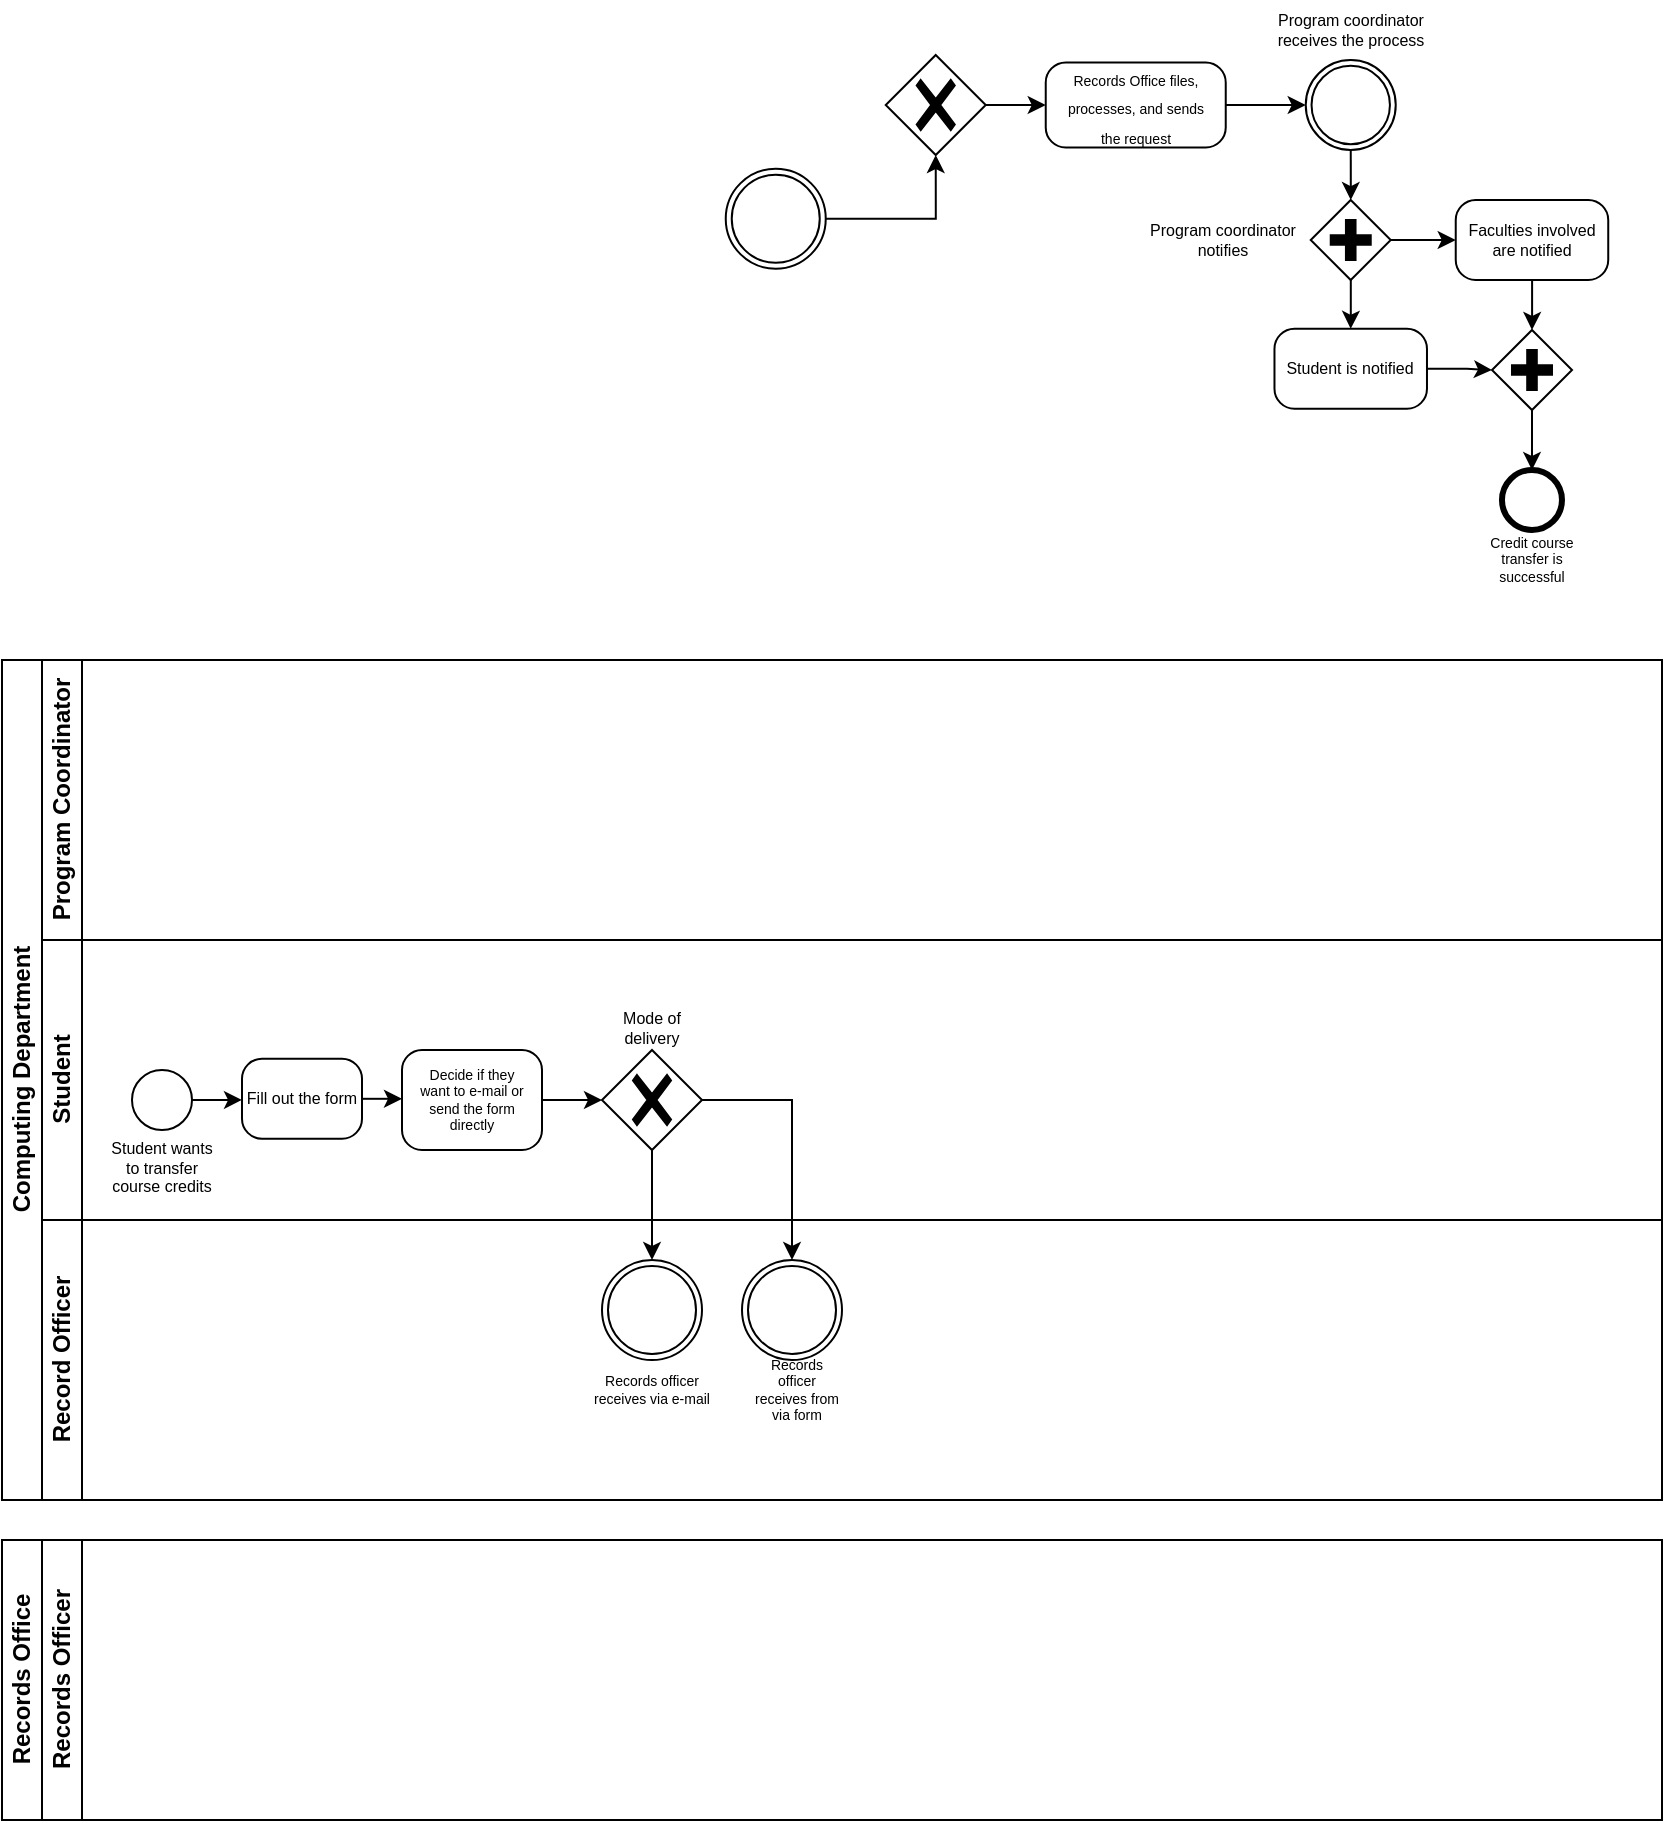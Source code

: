 <mxfile version="20.8.13" type="github">
  <diagram name="Page-1" id="qNks2tY5SsdPoUxaN__0">
    <mxGraphModel dx="1040" dy="697" grid="1" gridSize="10" guides="1" tooltips="1" connect="1" arrows="1" fold="1" page="1" pageScale="1" pageWidth="850" pageHeight="1100" math="0" shadow="0">
      <root>
        <mxCell id="0" />
        <mxCell id="1" parent="0" />
        <mxCell id="3zHVbhgSwmODAuP6RIVM-2" value="" style="points=[[0.145,0.145,0],[0.5,0,0],[0.855,0.145,0],[1,0.5,0],[0.855,0.855,0],[0.5,1,0],[0.145,0.855,0],[0,0.5,0]];shape=mxgraph.bpmn.event;html=1;verticalLabelPosition=bottom;labelBackgroundColor=#ffffff;verticalAlign=top;align=center;perimeter=ellipsePerimeter;outlineConnect=0;aspect=fixed;outline=end;symbol=terminate2;" parent="1" vertex="1">
          <mxGeometry x="759.99" y="245" width="30" height="30" as="geometry" />
        </mxCell>
        <mxCell id="DYCgU-3iIGWhfeMWR1PB-16" style="edgeStyle=orthogonalEdgeStyle;rounded=0;orthogonalLoop=1;jettySize=auto;html=1;entryX=0.5;entryY=1;entryDx=0;entryDy=0;entryPerimeter=0;" parent="1" source="DYCgU-3iIGWhfeMWR1PB-40" target="DYCgU-3iIGWhfeMWR1PB-14" edge="1">
          <mxGeometry relative="1" as="geometry">
            <mxPoint x="526.87" y="114.953" as="targetPoint" />
            <mxPoint x="441.87" y="115" as="sourcePoint" />
          </mxGeometry>
        </mxCell>
        <mxCell id="DYCgU-3iIGWhfeMWR1PB-19" value="" style="edgeStyle=orthogonalEdgeStyle;rounded=0;orthogonalLoop=1;jettySize=auto;html=1;fontSize=7;entryX=0;entryY=0.5;entryDx=0;entryDy=0;entryPerimeter=0;" parent="1" source="DYCgU-3iIGWhfeMWR1PB-14" target="DYCgU-3iIGWhfeMWR1PB-17" edge="1">
          <mxGeometry relative="1" as="geometry" />
        </mxCell>
        <mxCell id="DYCgU-3iIGWhfeMWR1PB-14" value="" style="points=[[0.25,0.25,0],[0.5,0,0],[0.75,0.25,0],[1,0.5,0],[0.75,0.75,0],[0.5,1,0],[0.25,0.75,0],[0,0.5,0]];shape=mxgraph.bpmn.gateway2;html=1;verticalLabelPosition=bottom;labelBackgroundColor=#ffffff;verticalAlign=top;align=center;perimeter=rhombusPerimeter;outlineConnect=0;outline=none;symbol=none;gwType=exclusive;" parent="1" vertex="1">
          <mxGeometry x="451.87" y="37.5" width="50" height="50" as="geometry" />
        </mxCell>
        <mxCell id="DYCgU-3iIGWhfeMWR1PB-64" style="edgeStyle=orthogonalEdgeStyle;rounded=0;orthogonalLoop=1;jettySize=auto;html=1;fontSize=8;" parent="1" source="DYCgU-3iIGWhfeMWR1PB-17" target="DYCgU-3iIGWhfeMWR1PB-43" edge="1">
          <mxGeometry relative="1" as="geometry" />
        </mxCell>
        <mxCell id="DYCgU-3iIGWhfeMWR1PB-17" value="" style="points=[[0.25,0,0],[0.5,0,0],[0.75,0,0],[1,0.25,0],[1,0.5,0],[1,0.75,0],[0.75,1,0],[0.5,1,0],[0.25,1,0],[0,0.75,0],[0,0.5,0],[0,0.25,0]];shape=mxgraph.bpmn.task;whiteSpace=wrap;rectStyle=rounded;size=10;html=1;taskMarker=abstract;" parent="1" vertex="1">
          <mxGeometry x="531.87" y="41.25" width="90" height="42.5" as="geometry" />
        </mxCell>
        <mxCell id="DYCgU-3iIGWhfeMWR1PB-18" value="&lt;font style=&quot;font-size: 7px;&quot;&gt;Records Office files, processes, and sends the request&lt;/font&gt;" style="text;html=1;strokeColor=none;fillColor=none;align=center;verticalAlign=middle;whiteSpace=wrap;rounded=0;" parent="1" vertex="1">
          <mxGeometry x="536.87" y="50" width="80" height="25" as="geometry" />
        </mxCell>
        <mxCell id="DYCgU-3iIGWhfeMWR1PB-26" value="Credit course transfer is successful" style="text;html=1;strokeColor=none;fillColor=none;align=center;verticalAlign=middle;whiteSpace=wrap;rounded=0;fontSize=7;" parent="1" vertex="1">
          <mxGeometry x="745" y="275" width="60" height="30" as="geometry" />
        </mxCell>
        <mxCell id="DYCgU-3iIGWhfeMWR1PB-40" value="" style="points=[[0.145,0.145,0],[0.5,0,0],[0.855,0.145,0],[1,0.5,0],[0.855,0.855,0],[0.5,1,0],[0.145,0.855,0],[0,0.5,0]];shape=mxgraph.bpmn.event;html=1;verticalLabelPosition=bottom;labelBackgroundColor=#ffffff;verticalAlign=top;align=center;perimeter=ellipsePerimeter;outlineConnect=0;aspect=fixed;outline=throwing;symbol=general;fontSize=8;" parent="1" vertex="1">
          <mxGeometry x="371.87" y="94.38" width="50" height="50" as="geometry" />
        </mxCell>
        <mxCell id="DYCgU-3iIGWhfeMWR1PB-67" value="" style="edgeStyle=orthogonalEdgeStyle;rounded=0;orthogonalLoop=1;jettySize=auto;html=1;fontSize=8;" parent="1" source="DYCgU-3iIGWhfeMWR1PB-43" target="DYCgU-3iIGWhfeMWR1PB-66" edge="1">
          <mxGeometry relative="1" as="geometry" />
        </mxCell>
        <mxCell id="DYCgU-3iIGWhfeMWR1PB-43" value="" style="points=[[0.145,0.145,0],[0.5,0,0],[0.855,0.145,0],[1,0.5,0],[0.855,0.855,0],[0.5,1,0],[0.145,0.855,0],[0,0.5,0]];shape=mxgraph.bpmn.event;html=1;verticalLabelPosition=bottom;labelBackgroundColor=#ffffff;verticalAlign=top;align=center;perimeter=ellipsePerimeter;outlineConnect=0;aspect=fixed;outline=throwing;symbol=general;fontSize=8;" parent="1" vertex="1">
          <mxGeometry x="661.87" y="40" width="45" height="45" as="geometry" />
        </mxCell>
        <mxCell id="DYCgU-3iIGWhfeMWR1PB-44" value="Program coordinator receives the process" style="text;html=1;strokeColor=none;fillColor=none;align=center;verticalAlign=middle;whiteSpace=wrap;rounded=0;fontSize=8;" parent="1" vertex="1">
          <mxGeometry x="640.74" y="10" width="87.25" height="30" as="geometry" />
        </mxCell>
        <mxCell id="DYCgU-3iIGWhfeMWR1PB-73" value="" style="edgeStyle=orthogonalEdgeStyle;rounded=0;orthogonalLoop=1;jettySize=auto;html=1;fontSize=8;" parent="1" source="DYCgU-3iIGWhfeMWR1PB-66" target="DYCgU-3iIGWhfeMWR1PB-72" edge="1">
          <mxGeometry relative="1" as="geometry" />
        </mxCell>
        <mxCell id="DYCgU-3iIGWhfeMWR1PB-74" value="" style="edgeStyle=orthogonalEdgeStyle;rounded=0;orthogonalLoop=1;jettySize=auto;html=1;fontSize=8;" parent="1" source="DYCgU-3iIGWhfeMWR1PB-66" target="DYCgU-3iIGWhfeMWR1PB-71" edge="1">
          <mxGeometry relative="1" as="geometry" />
        </mxCell>
        <mxCell id="DYCgU-3iIGWhfeMWR1PB-66" value="" style="points=[[0.25,0.25,0],[0.5,0,0],[0.75,0.25,0],[1,0.5,0],[0.75,0.75,0],[0.5,1,0],[0.25,0.75,0],[0,0.5,0]];shape=mxgraph.bpmn.gateway2;html=1;verticalLabelPosition=bottom;labelBackgroundColor=#ffffff;verticalAlign=top;align=center;perimeter=rhombusPerimeter;outlineConnect=0;outline=none;symbol=none;gwType=parallel;fontSize=8;" parent="1" vertex="1">
          <mxGeometry x="664.37" y="110" width="40" height="40" as="geometry" />
        </mxCell>
        <mxCell id="DYCgU-3iIGWhfeMWR1PB-76" value="" style="edgeStyle=orthogonalEdgeStyle;rounded=0;orthogonalLoop=1;jettySize=auto;html=1;fontSize=8;" parent="1" source="DYCgU-3iIGWhfeMWR1PB-71" target="DYCgU-3iIGWhfeMWR1PB-75" edge="1">
          <mxGeometry relative="1" as="geometry" />
        </mxCell>
        <mxCell id="DYCgU-3iIGWhfeMWR1PB-71" value="Student is notified" style="points=[[0.25,0,0],[0.5,0,0],[0.75,0,0],[1,0.25,0],[1,0.5,0],[1,0.75,0],[0.75,1,0],[0.5,1,0],[0.25,1,0],[0,0.75,0],[0,0.5,0],[0,0.25,0]];shape=mxgraph.bpmn.task;whiteSpace=wrap;rectStyle=rounded;size=10;html=1;taskMarker=abstract;fontSize=8;" parent="1" vertex="1">
          <mxGeometry x="646.24" y="174.38" width="76.25" height="40" as="geometry" />
        </mxCell>
        <mxCell id="DYCgU-3iIGWhfeMWR1PB-77" value="" style="edgeStyle=orthogonalEdgeStyle;rounded=0;orthogonalLoop=1;jettySize=auto;html=1;fontSize=8;" parent="1" source="DYCgU-3iIGWhfeMWR1PB-72" target="DYCgU-3iIGWhfeMWR1PB-75" edge="1">
          <mxGeometry relative="1" as="geometry" />
        </mxCell>
        <mxCell id="DYCgU-3iIGWhfeMWR1PB-72" value="Faculties involved are notified" style="points=[[0.25,0,0],[0.5,0,0],[0.75,0,0],[1,0.25,0],[1,0.5,0],[1,0.75,0],[0.75,1,0],[0.5,1,0],[0.25,1,0],[0,0.75,0],[0,0.5,0],[0,0.25,0]];shape=mxgraph.bpmn.task;whiteSpace=wrap;rectStyle=rounded;size=10;html=1;taskMarker=abstract;fontSize=8;" parent="1" vertex="1">
          <mxGeometry x="736.87" y="110" width="76.25" height="40" as="geometry" />
        </mxCell>
        <mxCell id="DYCgU-3iIGWhfeMWR1PB-79" value="" style="edgeStyle=orthogonalEdgeStyle;rounded=0;orthogonalLoop=1;jettySize=auto;html=1;fontSize=8;" parent="1" source="DYCgU-3iIGWhfeMWR1PB-75" target="3zHVbhgSwmODAuP6RIVM-2" edge="1">
          <mxGeometry relative="1" as="geometry" />
        </mxCell>
        <mxCell id="DYCgU-3iIGWhfeMWR1PB-75" value="" style="points=[[0.25,0.25,0],[0.5,0,0],[0.75,0.25,0],[1,0.5,0],[0.75,0.75,0],[0.5,1,0],[0.25,0.75,0],[0,0.5,0]];shape=mxgraph.bpmn.gateway2;html=1;verticalLabelPosition=bottom;labelBackgroundColor=#ffffff;verticalAlign=top;align=center;perimeter=rhombusPerimeter;outlineConnect=0;outline=none;symbol=none;gwType=parallel;fontSize=8;" parent="1" vertex="1">
          <mxGeometry x="755" y="175" width="40" height="40" as="geometry" />
        </mxCell>
        <mxCell id="DYCgU-3iIGWhfeMWR1PB-78" value="Program coordinator notifies" style="text;html=1;strokeColor=none;fillColor=none;align=center;verticalAlign=middle;whiteSpace=wrap;rounded=0;fontSize=8;" parent="1" vertex="1">
          <mxGeometry x="577.12" y="115" width="87.25" height="30" as="geometry" />
        </mxCell>
        <mxCell id="rDgQw9CvAFv0JFJ6Pj6v-3" value="&lt;div&gt;Computing Department&lt;/div&gt;" style="swimlane;childLayout=stackLayout;resizeParent=1;resizeParentMax=0;horizontal=0;startSize=20;horizontalStack=0;html=1;" parent="1" vertex="1">
          <mxGeometry x="10" y="340" width="830" height="420" as="geometry" />
        </mxCell>
        <mxCell id="rDgQw9CvAFv0JFJ6Pj6v-4" value="Program Coordinator" style="swimlane;startSize=20;horizontal=0;html=1;" parent="rDgQw9CvAFv0JFJ6Pj6v-3" vertex="1">
          <mxGeometry x="20" width="810" height="140" as="geometry" />
        </mxCell>
        <mxCell id="rDgQw9CvAFv0JFJ6Pj6v-5" value="Student" style="swimlane;startSize=20;horizontal=0;html=1;" parent="rDgQw9CvAFv0JFJ6Pj6v-3" vertex="1">
          <mxGeometry x="20" y="140" width="810" height="140" as="geometry" />
        </mxCell>
        <mxCell id="DYCgU-3iIGWhfeMWR1PB-69" value="" style="edgeStyle=orthogonalEdgeStyle;rounded=0;orthogonalLoop=1;jettySize=auto;html=1;fontSize=8;" parent="rDgQw9CvAFv0JFJ6Pj6v-5" source="3zHVbhgSwmODAuP6RIVM-1" edge="1">
          <mxGeometry relative="1" as="geometry">
            <mxPoint x="100.0" y="79.984" as="targetPoint" />
          </mxGeometry>
        </mxCell>
        <mxCell id="3zHVbhgSwmODAuP6RIVM-1" value="" style="points=[[0.145,0.145,0],[0.5,0,0],[0.855,0.145,0],[1,0.5,0],[0.855,0.855,0],[0.5,1,0],[0.145,0.855,0],[0,0.5,0]];shape=mxgraph.bpmn.event;html=1;verticalLabelPosition=bottom;labelBackgroundColor=#ffffff;verticalAlign=top;align=center;perimeter=ellipsePerimeter;outlineConnect=0;aspect=fixed;outline=standard;symbol=general;" parent="rDgQw9CvAFv0JFJ6Pj6v-5" vertex="1">
          <mxGeometry x="45" y="65" width="30" height="30" as="geometry" />
        </mxCell>
        <mxCell id="3zHVbhgSwmODAuP6RIVM-3" value="Student wants to transfer course credits" style="text;html=1;strokeColor=none;fillColor=none;align=center;verticalAlign=middle;whiteSpace=wrap;rounded=0;fontSize=8;" parent="rDgQw9CvAFv0JFJ6Pj6v-5" vertex="1">
          <mxGeometry x="30" y="99.38" width="60" height="30" as="geometry" />
        </mxCell>
        <mxCell id="3zHVbhgSwmODAuP6RIVM-4" value="" style="points=[[0.25,0,0],[0.5,0,0],[0.75,0,0],[1,0.25,0],[1,0.5,0],[1,0.75,0],[0.75,1,0],[0.5,1,0],[0.25,1,0],[0,0.75,0],[0,0.5,0],[0,0.25,0]];shape=mxgraph.bpmn.task;whiteSpace=wrap;rectStyle=rounded;size=10;html=1;taskMarker=abstract;" parent="rDgQw9CvAFv0JFJ6Pj6v-5" vertex="1">
          <mxGeometry x="180" y="55" width="70" height="50" as="geometry" />
        </mxCell>
        <mxCell id="3zHVbhgSwmODAuP6RIVM-8" value="Decide if they want to e-mail or send the form directly" style="text;html=1;strokeColor=none;fillColor=none;align=center;verticalAlign=middle;whiteSpace=wrap;rounded=0;fontSize=7;" parent="rDgQw9CvAFv0JFJ6Pj6v-5" vertex="1">
          <mxGeometry x="185" y="65" width="60" height="30" as="geometry" />
        </mxCell>
        <mxCell id="rDgQw9CvAFv0JFJ6Pj6v-7" style="edgeStyle=orthogonalEdgeStyle;rounded=0;orthogonalLoop=1;jettySize=auto;html=1;entryX=0;entryY=0.5;entryDx=0;entryDy=0;entryPerimeter=0;" parent="rDgQw9CvAFv0JFJ6Pj6v-5" source="DYCgU-3iIGWhfeMWR1PB-68" target="3zHVbhgSwmODAuP6RIVM-4" edge="1">
          <mxGeometry relative="1" as="geometry" />
        </mxCell>
        <mxCell id="DYCgU-3iIGWhfeMWR1PB-68" value="Fill out the form" style="points=[[0.25,0,0],[0.5,0,0],[0.75,0,0],[1,0.25,0],[1,0.5,0],[1,0.75,0],[0.75,1,0],[0.5,1,0],[0.25,1,0],[0,0.75,0],[0,0.5,0],[0,0.25,0]];shape=mxgraph.bpmn.task;whiteSpace=wrap;rectStyle=rounded;size=10;html=1;taskMarker=abstract;fontSize=8;" parent="rDgQw9CvAFv0JFJ6Pj6v-5" vertex="1">
          <mxGeometry x="100" y="59.38" width="60" height="40" as="geometry" />
        </mxCell>
        <mxCell id="DYCgU-3iIGWhfeMWR1PB-1" value="" style="points=[[0.25,0.25,0],[0.5,0,0],[0.75,0.25,0],[1,0.5,0],[0.75,0.75,0],[0.5,1,0],[0.25,0.75,0],[0,0.5,0]];shape=mxgraph.bpmn.gateway2;html=1;verticalLabelPosition=bottom;labelBackgroundColor=#ffffff;verticalAlign=top;align=center;perimeter=rhombusPerimeter;outlineConnect=0;outline=none;symbol=none;gwType=exclusive;" parent="rDgQw9CvAFv0JFJ6Pj6v-5" vertex="1">
          <mxGeometry x="280" y="55" width="50" height="50" as="geometry" />
        </mxCell>
        <mxCell id="DYCgU-3iIGWhfeMWR1PB-2" style="edgeStyle=orthogonalEdgeStyle;rounded=0;orthogonalLoop=1;jettySize=auto;html=1;" parent="rDgQw9CvAFv0JFJ6Pj6v-5" source="3zHVbhgSwmODAuP6RIVM-4" target="DYCgU-3iIGWhfeMWR1PB-1" edge="1">
          <mxGeometry relative="1" as="geometry" />
        </mxCell>
        <mxCell id="DYCgU-3iIGWhfeMWR1PB-3" value="Mode of delivery" style="text;html=1;strokeColor=none;fillColor=none;align=center;verticalAlign=middle;whiteSpace=wrap;rounded=0;fontSize=8;" parent="rDgQw9CvAFv0JFJ6Pj6v-5" vertex="1">
          <mxGeometry x="275" y="29.38" width="60" height="30" as="geometry" />
        </mxCell>
        <mxCell id="rDgQw9CvAFv0JFJ6Pj6v-8" value="" style="edgeStyle=orthogonalEdgeStyle;rounded=0;orthogonalLoop=1;jettySize=auto;html=1;" parent="rDgQw9CvAFv0JFJ6Pj6v-3" source="DYCgU-3iIGWhfeMWR1PB-1" target="DYCgU-3iIGWhfeMWR1PB-39" edge="1">
          <mxGeometry relative="1" as="geometry" />
        </mxCell>
        <mxCell id="rDgQw9CvAFv0JFJ6Pj6v-10" style="edgeStyle=orthogonalEdgeStyle;rounded=0;orthogonalLoop=1;jettySize=auto;html=1;entryX=0.5;entryY=0;entryDx=0;entryDy=0;entryPerimeter=0;" parent="rDgQw9CvAFv0JFJ6Pj6v-3" source="DYCgU-3iIGWhfeMWR1PB-1" target="rDgQw9CvAFv0JFJ6Pj6v-9" edge="1">
          <mxGeometry relative="1" as="geometry" />
        </mxCell>
        <mxCell id="rDgQw9CvAFv0JFJ6Pj6v-6" value="&lt;div&gt;Record Officer&lt;/div&gt;" style="swimlane;startSize=20;horizontal=0;html=1;" parent="rDgQw9CvAFv0JFJ6Pj6v-3" vertex="1">
          <mxGeometry x="20" y="280" width="810" height="140" as="geometry" />
        </mxCell>
        <mxCell id="DYCgU-3iIGWhfeMWR1PB-39" value="" style="points=[[0.145,0.145,0],[0.5,0,0],[0.855,0.145,0],[1,0.5,0],[0.855,0.855,0],[0.5,1,0],[0.145,0.855,0],[0,0.5,0]];shape=mxgraph.bpmn.event;html=1;verticalLabelPosition=bottom;labelBackgroundColor=#ffffff;verticalAlign=top;align=center;perimeter=ellipsePerimeter;outlineConnect=0;aspect=fixed;outline=throwing;symbol=general;fontSize=8;" parent="rDgQw9CvAFv0JFJ6Pj6v-6" vertex="1">
          <mxGeometry x="280" y="20" width="50" height="50" as="geometry" />
        </mxCell>
        <mxCell id="rDgQw9CvAFv0JFJ6Pj6v-9" value="" style="points=[[0.145,0.145,0],[0.5,0,0],[0.855,0.145,0],[1,0.5,0],[0.855,0.855,0],[0.5,1,0],[0.145,0.855,0],[0,0.5,0]];shape=mxgraph.bpmn.event;html=1;verticalLabelPosition=bottom;labelBackgroundColor=#ffffff;verticalAlign=top;align=center;perimeter=ellipsePerimeter;outlineConnect=0;aspect=fixed;outline=throwing;symbol=general;fontSize=8;" parent="rDgQw9CvAFv0JFJ6Pj6v-6" vertex="1">
          <mxGeometry x="350" y="20" width="50" height="50" as="geometry" />
        </mxCell>
        <mxCell id="DYCgU-3iIGWhfeMWR1PB-10" value="Records officer receives via e-mail" style="text;html=1;strokeColor=none;fillColor=none;align=center;verticalAlign=middle;whiteSpace=wrap;rounded=0;fontSize=7;" parent="rDgQw9CvAFv0JFJ6Pj6v-6" vertex="1">
          <mxGeometry x="275" y="70" width="60" height="30" as="geometry" />
        </mxCell>
        <mxCell id="DYCgU-3iIGWhfeMWR1PB-9" value="Records officer receives from via form" style="text;html=1;strokeColor=none;fillColor=none;align=center;verticalAlign=middle;whiteSpace=wrap;rounded=0;fontSize=7;" parent="rDgQw9CvAFv0JFJ6Pj6v-6" vertex="1">
          <mxGeometry x="355" y="70" width="45" height="30" as="geometry" />
        </mxCell>
        <mxCell id="XUx5dcqfw2Mfjjz4u_Wo-1" value="&lt;div&gt;Records Office&lt;br&gt;&lt;/div&gt;" style="swimlane;childLayout=stackLayout;resizeParent=1;resizeParentMax=0;horizontal=0;startSize=20;horizontalStack=0;html=1;" vertex="1" parent="1">
          <mxGeometry x="10" y="780" width="830" height="140" as="geometry" />
        </mxCell>
        <mxCell id="XUx5dcqfw2Mfjjz4u_Wo-2" value="Records Officer" style="swimlane;startSize=20;horizontal=0;html=1;" vertex="1" parent="XUx5dcqfw2Mfjjz4u_Wo-1">
          <mxGeometry x="20" width="810" height="140" as="geometry" />
        </mxCell>
      </root>
    </mxGraphModel>
  </diagram>
</mxfile>
